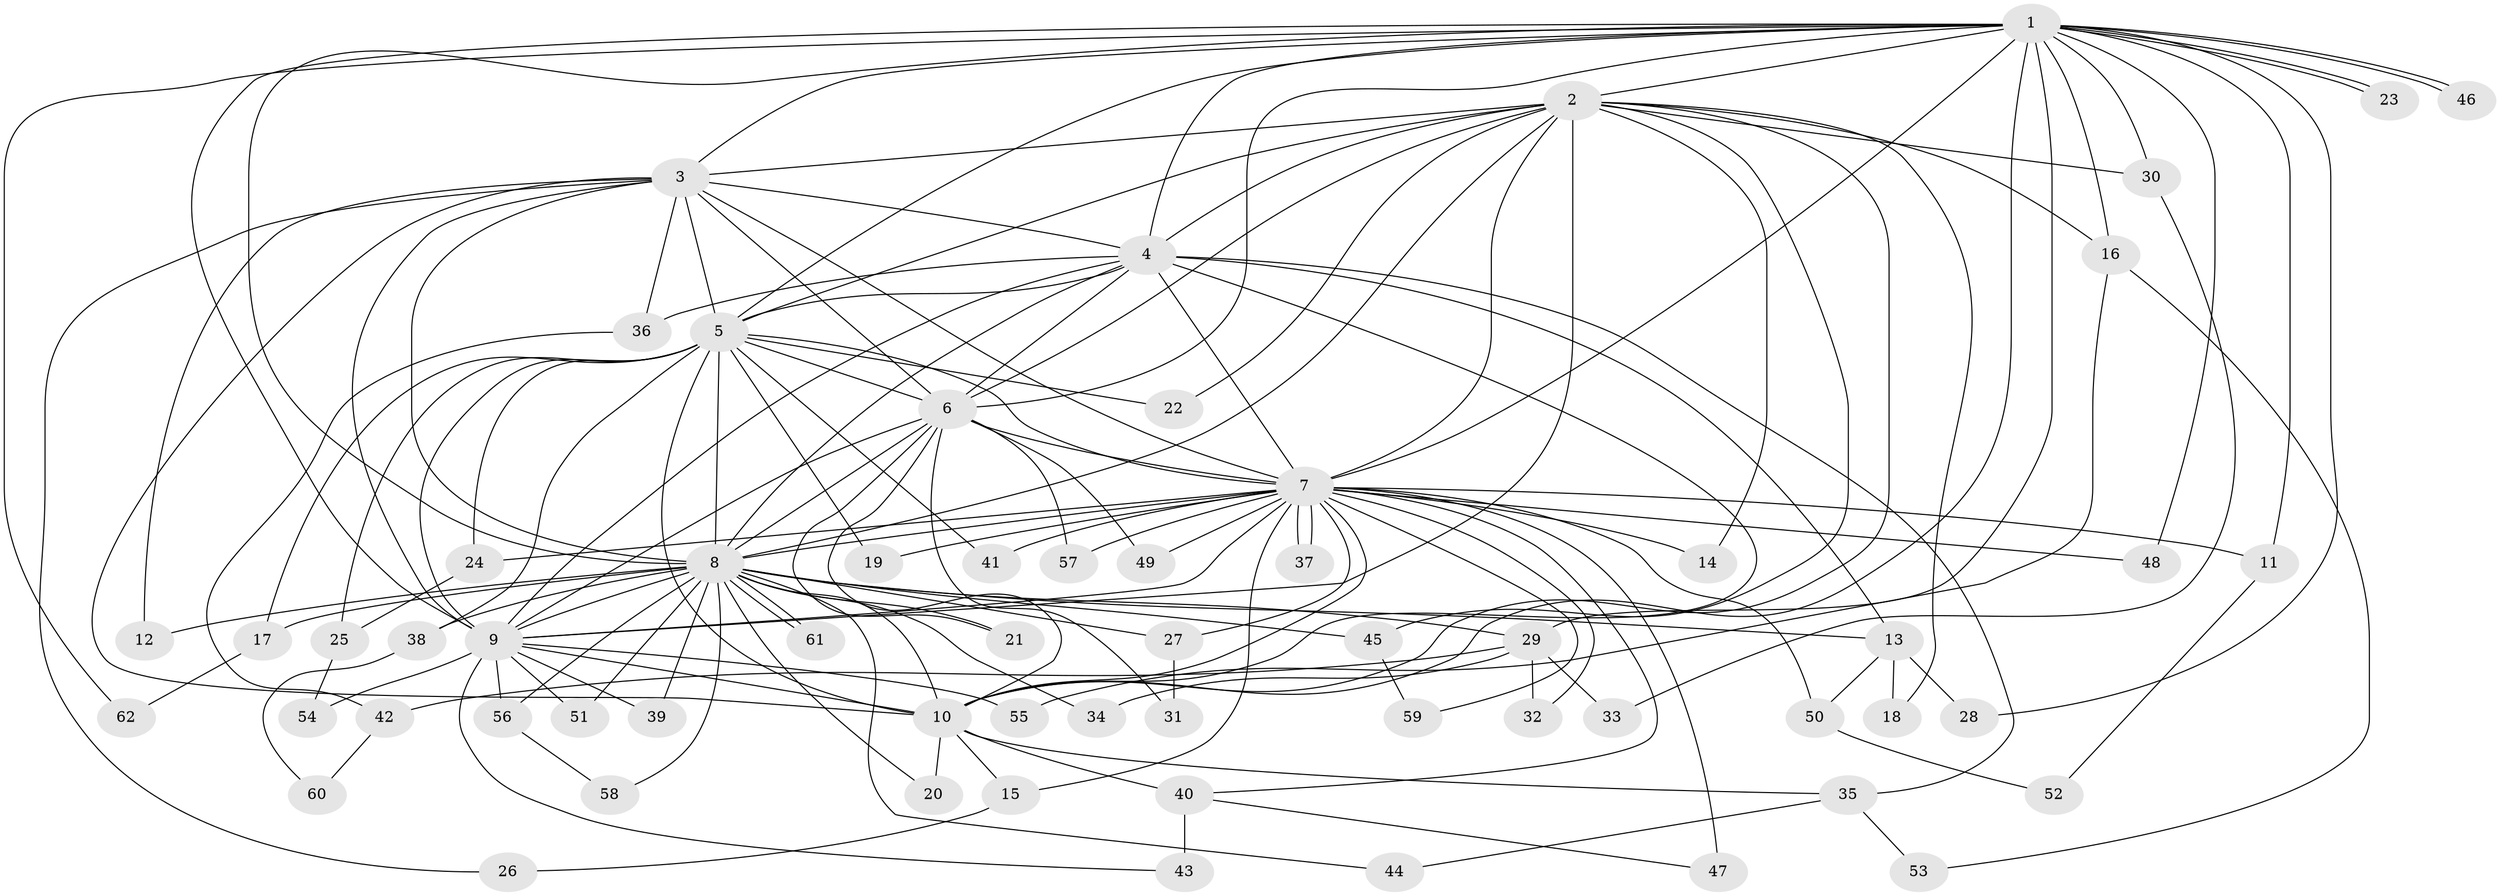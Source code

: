 // Generated by graph-tools (version 1.1) at 2025/25/03/09/25 03:25:43]
// undirected, 62 vertices, 149 edges
graph export_dot {
graph [start="1"]
  node [color=gray90,style=filled];
  1;
  2;
  3;
  4;
  5;
  6;
  7;
  8;
  9;
  10;
  11;
  12;
  13;
  14;
  15;
  16;
  17;
  18;
  19;
  20;
  21;
  22;
  23;
  24;
  25;
  26;
  27;
  28;
  29;
  30;
  31;
  32;
  33;
  34;
  35;
  36;
  37;
  38;
  39;
  40;
  41;
  42;
  43;
  44;
  45;
  46;
  47;
  48;
  49;
  50;
  51;
  52;
  53;
  54;
  55;
  56;
  57;
  58;
  59;
  60;
  61;
  62;
  1 -- 2;
  1 -- 3;
  1 -- 4;
  1 -- 5;
  1 -- 6;
  1 -- 7;
  1 -- 8;
  1 -- 9;
  1 -- 10;
  1 -- 11;
  1 -- 16;
  1 -- 23;
  1 -- 23;
  1 -- 28;
  1 -- 29;
  1 -- 30;
  1 -- 46;
  1 -- 46;
  1 -- 48;
  1 -- 62;
  2 -- 3;
  2 -- 4;
  2 -- 5;
  2 -- 6;
  2 -- 7;
  2 -- 8;
  2 -- 9;
  2 -- 10;
  2 -- 14;
  2 -- 16;
  2 -- 18;
  2 -- 22;
  2 -- 30;
  2 -- 45;
  3 -- 4;
  3 -- 5;
  3 -- 6;
  3 -- 7;
  3 -- 8;
  3 -- 9;
  3 -- 10;
  3 -- 12;
  3 -- 26;
  3 -- 36;
  4 -- 5;
  4 -- 6;
  4 -- 7;
  4 -- 8;
  4 -- 9;
  4 -- 10;
  4 -- 13;
  4 -- 35;
  4 -- 36;
  5 -- 6;
  5 -- 7;
  5 -- 8;
  5 -- 9;
  5 -- 10;
  5 -- 17;
  5 -- 19;
  5 -- 22;
  5 -- 24;
  5 -- 25;
  5 -- 38;
  5 -- 41;
  6 -- 7;
  6 -- 8;
  6 -- 9;
  6 -- 10;
  6 -- 21;
  6 -- 31;
  6 -- 49;
  6 -- 57;
  7 -- 8;
  7 -- 9;
  7 -- 10;
  7 -- 11;
  7 -- 14;
  7 -- 15;
  7 -- 19;
  7 -- 24;
  7 -- 27;
  7 -- 32;
  7 -- 37;
  7 -- 37;
  7 -- 40;
  7 -- 41;
  7 -- 47;
  7 -- 48;
  7 -- 49;
  7 -- 50;
  7 -- 57;
  7 -- 59;
  8 -- 9;
  8 -- 10;
  8 -- 12;
  8 -- 13;
  8 -- 17;
  8 -- 20;
  8 -- 21;
  8 -- 27;
  8 -- 29;
  8 -- 34;
  8 -- 38;
  8 -- 39;
  8 -- 44;
  8 -- 45;
  8 -- 51;
  8 -- 56;
  8 -- 58;
  8 -- 61;
  8 -- 61;
  9 -- 10;
  9 -- 39;
  9 -- 43;
  9 -- 51;
  9 -- 54;
  9 -- 55;
  9 -- 56;
  10 -- 15;
  10 -- 20;
  10 -- 35;
  10 -- 40;
  11 -- 52;
  13 -- 18;
  13 -- 28;
  13 -- 50;
  15 -- 26;
  16 -- 53;
  16 -- 55;
  17 -- 62;
  24 -- 25;
  25 -- 54;
  27 -- 31;
  29 -- 32;
  29 -- 33;
  29 -- 34;
  29 -- 42;
  30 -- 33;
  35 -- 44;
  35 -- 53;
  36 -- 42;
  38 -- 60;
  40 -- 43;
  40 -- 47;
  42 -- 60;
  45 -- 59;
  50 -- 52;
  56 -- 58;
}
